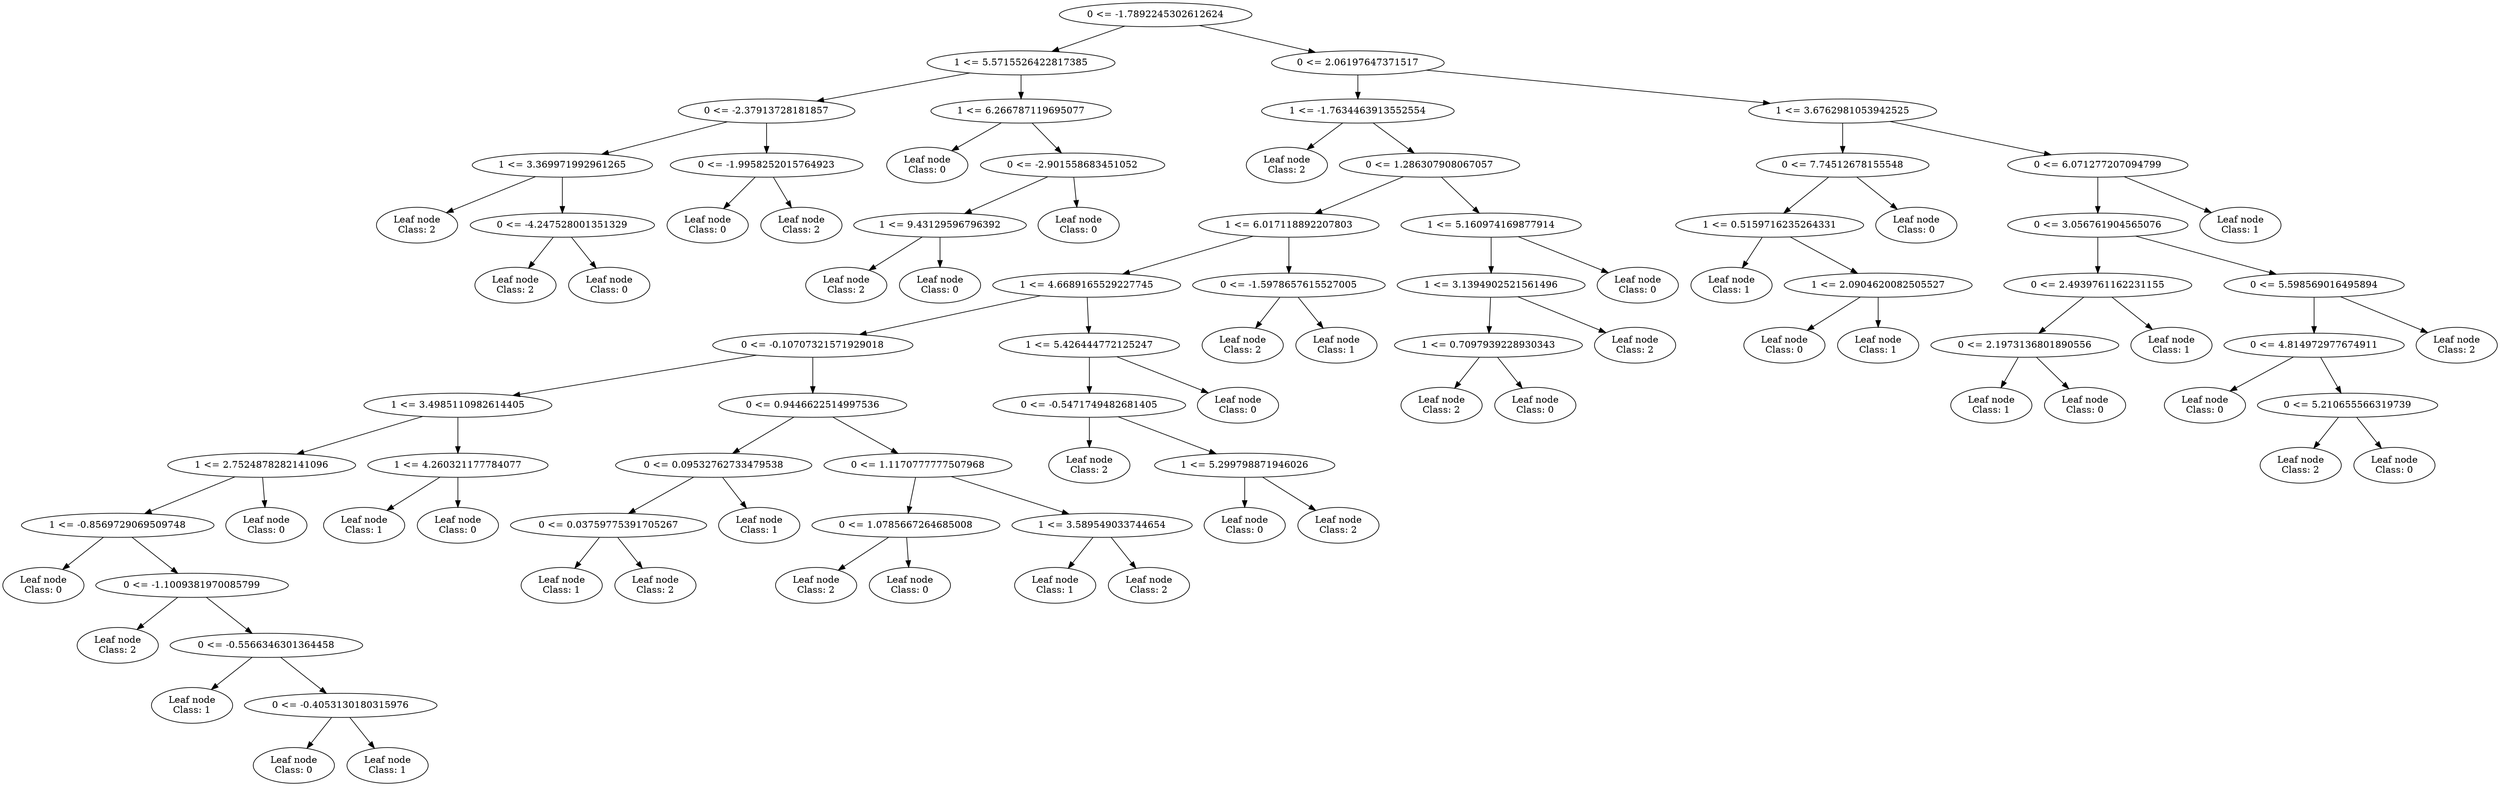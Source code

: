 digraph {
	2510623198992 [label="0 <= -1.7892245302612624"]
	2510623205712 [label="1 <= 5.5715526422817385"]
	2510623198992 -> 2510623205712
	2510623565008 [label="0 <= -2.37913728181857"]
	2510623205712 -> 2510623565008
	2510623566224 [label="1 <= 3.369971992961265"]
	2510623565008 -> 2510623566224
	2510623566288 [label="Leaf node
Class: 2"]
	2510623566224 -> 2510623566288
	2510623567056 [label="0 <= -4.247528001351329"]
	2510623566224 -> 2510623567056
	2510623566352 [label="Leaf node
Class: 2"]
	2510623567056 -> 2510623566352
	2510623566992 [label="Leaf node
Class: 0"]
	2510623567056 -> 2510623566992
	2510623566864 [label="0 <= -1.9958252015764923"]
	2510623565008 -> 2510623566864
	2510623567184 [label="Leaf node
Class: 0"]
	2510623566864 -> 2510623567184
	2510623566928 [label="Leaf node
Class: 2"]
	2510623566864 -> 2510623566928
	2510623202064 [label="1 <= 6.266787119695077"]
	2510623205712 -> 2510623202064
	2510623567568 [label="Leaf node
Class: 0"]
	2510623202064 -> 2510623567568
	2510623567696 [label="0 <= -2.901558683451052"]
	2510623202064 -> 2510623567696
	2510623566800 [label="1 <= 9.43129596796392"]
	2510623567696 -> 2510623566800
	2510623567760 [label="Leaf node
Class: 2"]
	2510623566800 -> 2510623567760
	2510623567952 [label="Leaf node
Class: 0"]
	2510623566800 -> 2510623567952
	2510623567824 [label="Leaf node
Class: 0"]
	2510623567696 -> 2510623567824
	2510623568144 [label="0 <= 2.06197647371517"]
	2510623198992 -> 2510623568144
	2510623567120 [label="1 <= -1.7634463913552554"]
	2510623568144 -> 2510623567120
	2510623568272 [label="Leaf node
Class: 2"]
	2510623567120 -> 2510623568272
	2510623568464 [label="0 <= 1.286307908067057"]
	2510623567120 -> 2510623568464
	2510623567376 [label="1 <= 6.017118892207803"]
	2510623568464 -> 2510623567376
	2510623567440 [label="1 <= 4.6689165529227745"]
	2510623567376 -> 2510623567440
	2510623568080 [label="0 <= -0.10707321571929018"]
	2510623567440 -> 2510623568080
	2510623568016 [label="1 <= 3.4985110982614405"]
	2510623568080 -> 2510623568016
	2510623559376 [label="1 <= 2.7524878282141096"]
	2510623568016 -> 2510623559376
	2510623566736 [label="1 <= -0.8569729069509748"]
	2510623559376 -> 2510623566736
	2510623569552 [label="Leaf node
Class: 0"]
	2510623566736 -> 2510623569552
	2510623569680 [label="0 <= -1.1009381970085799"]
	2510623566736 -> 2510623569680
	2510623569872 [label="Leaf node
Class: 2"]
	2510623569680 -> 2510623569872
	2510623570128 [label="0 <= -0.5566346301364458"]
	2510623569680 -> 2510623570128
	2510623570192 [label="Leaf node
Class: 1"]
	2510623570128 -> 2510623570192
	2510623570320 [label="0 <= -0.4053130180315976"]
	2510623570128 -> 2510623570320
	2510623570512 [label="Leaf node
Class: 0"]
	2510623570320 -> 2510623570512
	2510623570704 [label="Leaf node
Class: 1"]
	2510623570320 -> 2510623570704
	2510623570832 [label="Leaf node
Class: 0"]
	2510623559376 -> 2510623570832
	2510623570640 [label="1 <= 4.260321177784077"]
	2510623568016 -> 2510623570640
	2510623571088 [label="Leaf node
Class: 1"]
	2510623570640 -> 2510623571088
	2510623571152 [label="Leaf node
Class: 0"]
	2510623570640 -> 2510623571152
	2510623569360 [label="0 <= 0.9446622514997536"]
	2510623568080 -> 2510623569360
	2510623569168 [label="0 <= 0.09532762733479538"]
	2510623569360 -> 2510623569168
	2510623569104 [label="0 <= 0.03759775391705267"]
	2510623569168 -> 2510623569104
	2510623571536 [label="Leaf node
Class: 1"]
	2510623569104 -> 2510623571536
	2510623571856 [label="Leaf node
Class: 2"]
	2510623569104 -> 2510623571856
	2510623605072 [label="Leaf node
Class: 1"]
	2510623569168 -> 2510623605072
	2510623570064 [label="0 <= 1.1170777777507968"]
	2510623569360 -> 2510623570064
	2510623570256 [label="0 <= 1.0785667264685008"]
	2510623570064 -> 2510623570256
	2510623604816 [label="Leaf node
Class: 2"]
	2510623570256 -> 2510623604816
	2510623605712 [label="Leaf node
Class: 0"]
	2510623570256 -> 2510623605712
	2510623570576 [label="1 <= 3.589549033744654"]
	2510623570064 -> 2510623570576
	2510623605968 [label="Leaf node
Class: 1"]
	2510623570576 -> 2510623605968
	2510623605456 [label="Leaf node
Class: 2"]
	2510623570576 -> 2510623605456
	2510623567888 [label="1 <= 5.426444772125247"]
	2510623567440 -> 2510623567888
	2510623571344 [label="0 <= -0.5471749482681405"]
	2510623567888 -> 2510623571344
	2510623606608 [label="Leaf node
Class: 2"]
	2510623571344 -> 2510623606608
	2510623571664 [label="1 <= 5.299798871946026"]
	2510623571344 -> 2510623571664
	2510623606928 [label="Leaf node
Class: 0"]
	2510623571664 -> 2510623606928
	2510623606672 [label="Leaf node
Class: 2"]
	2510623571664 -> 2510623606672
	2510623607248 [label="Leaf node
Class: 0"]
	2510623567888 -> 2510623607248
	2510623607056 [label="0 <= -1.5978657615527005"]
	2510623567376 -> 2510623607056
	2510623607504 [label="Leaf node
Class: 2"]
	2510623607056 -> 2510623607504
	2510623607568 [label="Leaf node
Class: 1"]
	2510623607056 -> 2510623607568
	2510623605648 [label="1 <= 5.160974169877914"]
	2510623568464 -> 2510623605648
	2510623605392 [label="1 <= 3.1394902521561496"]
	2510623605648 -> 2510623605392
	2510623606160 [label="1 <= 0.7097939228930343"]
	2510623605392 -> 2510623606160
	2510623608080 [label="Leaf node
Class: 2"]
	2510623606160 -> 2510623608080
	2510623608272 [label="Leaf node
Class: 0"]
	2510623606160 -> 2510623608272
	2510623608656 [label="Leaf node
Class: 2"]
	2510623605392 -> 2510623608656
	2510623608784 [label="Leaf node
Class: 0"]
	2510623605648 -> 2510623608784
	2510623606288 [label="1 <= 3.6762981053942525"]
	2510623568144 -> 2510623606288
	2510623606800 [label="0 <= 7.74512678155548"]
	2510623606288 -> 2510623606800
	2510623607120 [label="1 <= 0.5159716235264331"]
	2510623606800 -> 2510623607120
	2510623609424 [label="Leaf node
Class: 1"]
	2510623607120 -> 2510623609424
	2510623609552 [label="1 <= 2.0904620082505527"]
	2510623607120 -> 2510623609552
	2510623609744 [label="Leaf node
Class: 0"]
	2510623609552 -> 2510623609744
	2510623609936 [label="Leaf node
Class: 1"]
	2510623609552 -> 2510623609936
	2510623610064 [label="Leaf node
Class: 0"]
	2510623606800 -> 2510623610064
	2510623609872 [label="0 <= 6.071277207094799"]
	2510623606288 -> 2510623609872
	2510623608336 [label="0 <= 3.056761904565076"]
	2510623609872 -> 2510623608336
	2510623608528 [label="0 <= 2.4939761162231155"]
	2510623608336 -> 2510623608528
	2510623608912 [label="0 <= 2.1973136801890556"]
	2510623608528 -> 2510623608912
	2510623610768 [label="Leaf node
Class: 1"]
	2510623608912 -> 2510623610768
	2510623611088 [label="Leaf node
Class: 0"]
	2510623608912 -> 2510623611088
	2510623611216 [label="Leaf node
Class: 1"]
	2510623608528 -> 2510623611216
	2510623610640 [label="0 <= 5.598569016495894"]
	2510623608336 -> 2510623610640
	2510623609616 [label="0 <= 4.814972977674911"]
	2510623610640 -> 2510623609616
	2510623609040 [label="Leaf node
Class: 0"]
	2510623609616 -> 2510623609040
	2510623611792 [label="0 <= 5.210655566319739"]
	2510623609616 -> 2510623611792
	2510623611984 [label="Leaf node
Class: 2"]
	2510623611792 -> 2510623611984
	2510623612176 [label="Leaf node
Class: 0"]
	2510623611792 -> 2510623612176
	2510623612304 [label="Leaf node
Class: 2"]
	2510623610640 -> 2510623612304
	2510623612432 [label="Leaf node
Class: 1"]
	2510623609872 -> 2510623612432
}
